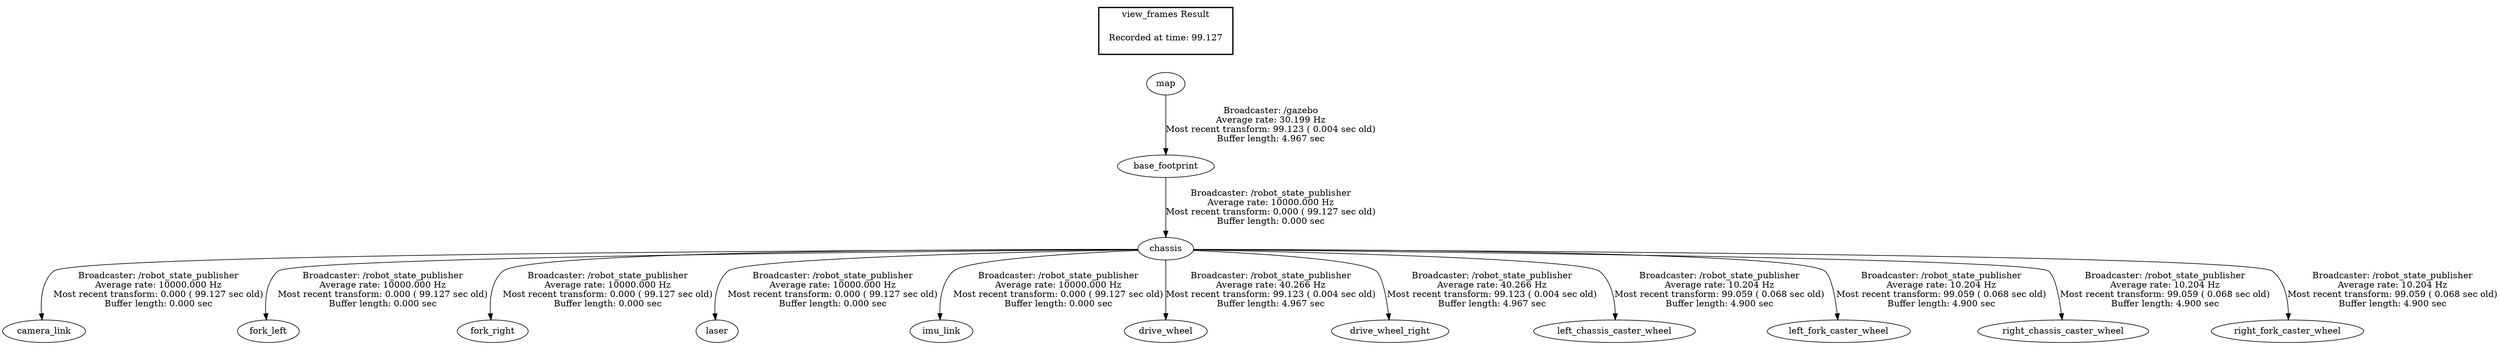 digraph G {
"base_footprint" -> "chassis"[label="Broadcaster: /robot_state_publisher\nAverage rate: 10000.000 Hz\nMost recent transform: 0.000 ( 99.127 sec old)\nBuffer length: 0.000 sec\n"];
"map" -> "base_footprint"[label="Broadcaster: /gazebo\nAverage rate: 30.199 Hz\nMost recent transform: 99.123 ( 0.004 sec old)\nBuffer length: 4.967 sec\n"];
"chassis" -> "camera_link"[label="Broadcaster: /robot_state_publisher\nAverage rate: 10000.000 Hz\nMost recent transform: 0.000 ( 99.127 sec old)\nBuffer length: 0.000 sec\n"];
"chassis" -> "fork_left"[label="Broadcaster: /robot_state_publisher\nAverage rate: 10000.000 Hz\nMost recent transform: 0.000 ( 99.127 sec old)\nBuffer length: 0.000 sec\n"];
"chassis" -> "fork_right"[label="Broadcaster: /robot_state_publisher\nAverage rate: 10000.000 Hz\nMost recent transform: 0.000 ( 99.127 sec old)\nBuffer length: 0.000 sec\n"];
"chassis" -> "laser"[label="Broadcaster: /robot_state_publisher\nAverage rate: 10000.000 Hz\nMost recent transform: 0.000 ( 99.127 sec old)\nBuffer length: 0.000 sec\n"];
"chassis" -> "imu_link"[label="Broadcaster: /robot_state_publisher\nAverage rate: 10000.000 Hz\nMost recent transform: 0.000 ( 99.127 sec old)\nBuffer length: 0.000 sec\n"];
"chassis" -> "drive_wheel"[label="Broadcaster: /robot_state_publisher\nAverage rate: 40.266 Hz\nMost recent transform: 99.123 ( 0.004 sec old)\nBuffer length: 4.967 sec\n"];
"chassis" -> "drive_wheel_right"[label="Broadcaster: /robot_state_publisher\nAverage rate: 40.266 Hz\nMost recent transform: 99.123 ( 0.004 sec old)\nBuffer length: 4.967 sec\n"];
"chassis" -> "left_chassis_caster_wheel"[label="Broadcaster: /robot_state_publisher\nAverage rate: 10.204 Hz\nMost recent transform: 99.059 ( 0.068 sec old)\nBuffer length: 4.900 sec\n"];
"chassis" -> "left_fork_caster_wheel"[label="Broadcaster: /robot_state_publisher\nAverage rate: 10.204 Hz\nMost recent transform: 99.059 ( 0.068 sec old)\nBuffer length: 4.900 sec\n"];
"chassis" -> "right_chassis_caster_wheel"[label="Broadcaster: /robot_state_publisher\nAverage rate: 10.204 Hz\nMost recent transform: 99.059 ( 0.068 sec old)\nBuffer length: 4.900 sec\n"];
"chassis" -> "right_fork_caster_wheel"[label="Broadcaster: /robot_state_publisher\nAverage rate: 10.204 Hz\nMost recent transform: 99.059 ( 0.068 sec old)\nBuffer length: 4.900 sec\n"];
edge [style=invis];
 subgraph cluster_legend { style=bold; color=black; label ="view_frames Result";
"Recorded at time: 99.127"[ shape=plaintext ] ;
 }->"map";
}